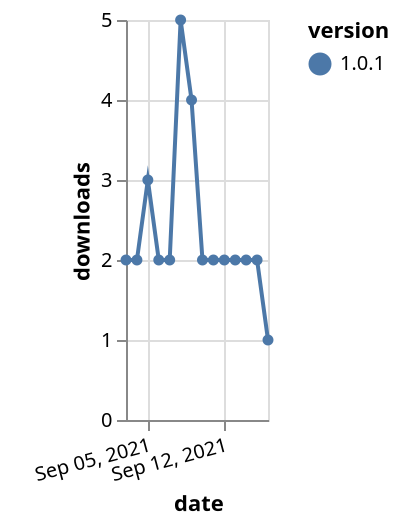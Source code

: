 {"$schema": "https://vega.github.io/schema/vega-lite/v5.json", "description": "A simple bar chart with embedded data.", "data": {"values": [{"date": "2021-09-03", "total": 5127, "delta": 2, "version": "1.0.1"}, {"date": "2021-09-04", "total": 5129, "delta": 2, "version": "1.0.1"}, {"date": "2021-09-05", "total": 5132, "delta": 3, "version": "1.0.1"}, {"date": "2021-09-06", "total": 5134, "delta": 2, "version": "1.0.1"}, {"date": "2021-09-07", "total": 5136, "delta": 2, "version": "1.0.1"}, {"date": "2021-09-08", "total": 5141, "delta": 5, "version": "1.0.1"}, {"date": "2021-09-09", "total": 5145, "delta": 4, "version": "1.0.1"}, {"date": "2021-09-10", "total": 5147, "delta": 2, "version": "1.0.1"}, {"date": "2021-09-11", "total": 5149, "delta": 2, "version": "1.0.1"}, {"date": "2021-09-12", "total": 5151, "delta": 2, "version": "1.0.1"}, {"date": "2021-09-13", "total": 5153, "delta": 2, "version": "1.0.1"}, {"date": "2021-09-14", "total": 5155, "delta": 2, "version": "1.0.1"}, {"date": "2021-09-15", "total": 5157, "delta": 2, "version": "1.0.1"}, {"date": "2021-09-16", "total": 5158, "delta": 1, "version": "1.0.1"}]}, "width": "container", "mark": {"type": "line", "point": {"filled": true}}, "encoding": {"x": {"field": "date", "type": "temporal", "timeUnit": "yearmonthdate", "title": "date", "axis": {"labelAngle": -15}}, "y": {"field": "delta", "type": "quantitative", "title": "downloads"}, "color": {"field": "version", "type": "nominal"}, "tooltip": {"field": "delta"}}}